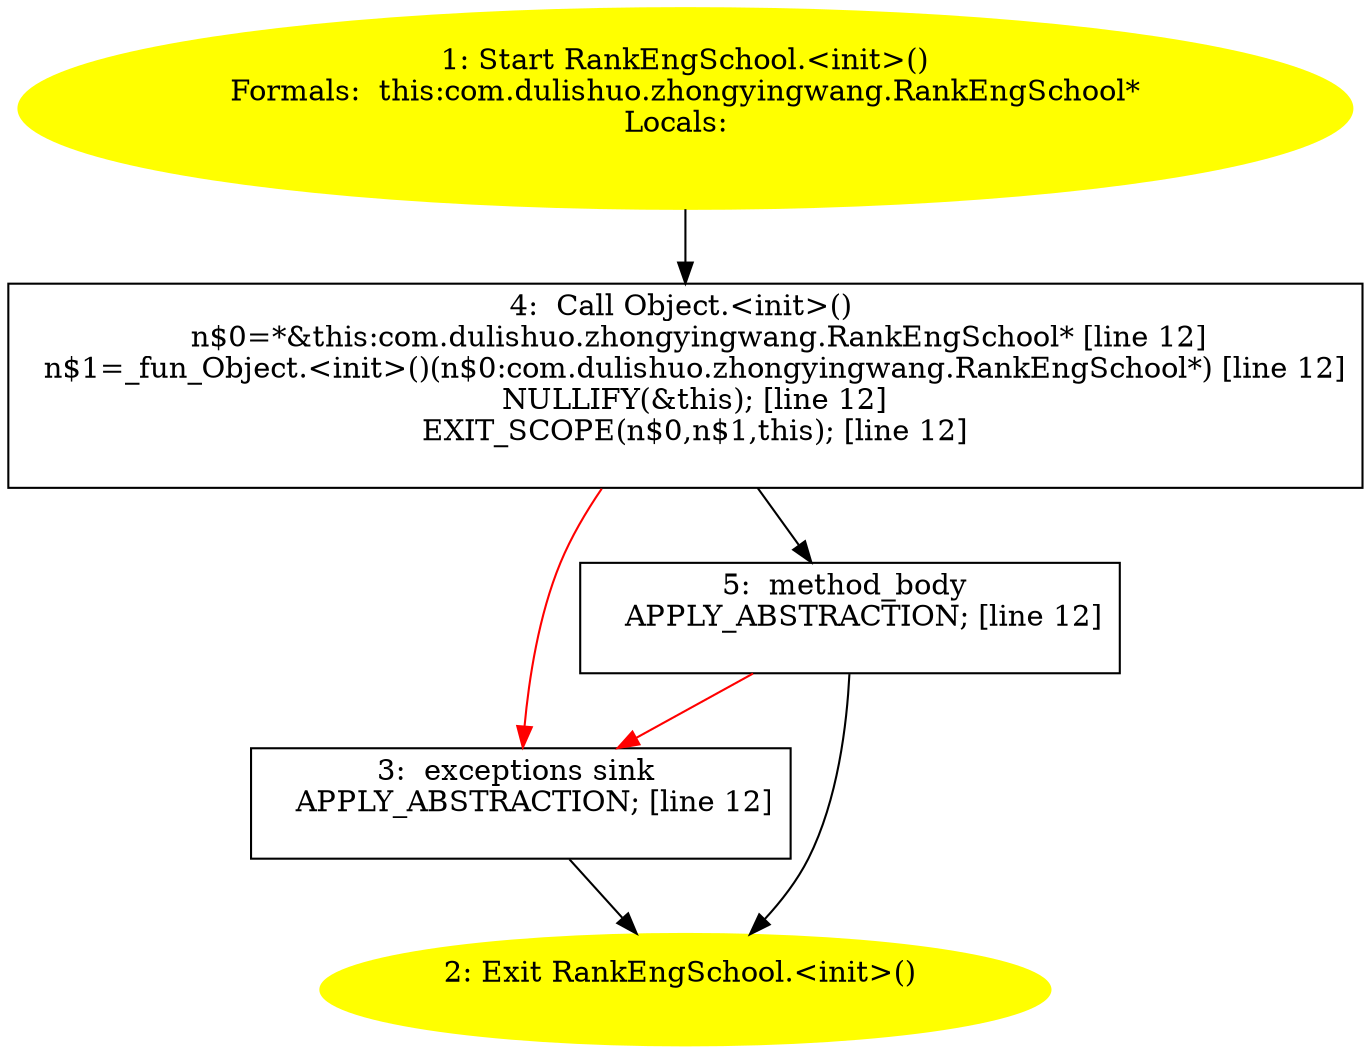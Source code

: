 /* @generated */
digraph cfg {
"com.dulishuo.zhongyingwang.RankEngSchool.<init>().18e199c361e0c1ae589f22893138d8b5_1" [label="1: Start RankEngSchool.<init>()\nFormals:  this:com.dulishuo.zhongyingwang.RankEngSchool*\nLocals:  \n  " color=yellow style=filled]
	

	 "com.dulishuo.zhongyingwang.RankEngSchool.<init>().18e199c361e0c1ae589f22893138d8b5_1" -> "com.dulishuo.zhongyingwang.RankEngSchool.<init>().18e199c361e0c1ae589f22893138d8b5_4" ;
"com.dulishuo.zhongyingwang.RankEngSchool.<init>().18e199c361e0c1ae589f22893138d8b5_2" [label="2: Exit RankEngSchool.<init>() \n  " color=yellow style=filled]
	

"com.dulishuo.zhongyingwang.RankEngSchool.<init>().18e199c361e0c1ae589f22893138d8b5_3" [label="3:  exceptions sink \n   APPLY_ABSTRACTION; [line 12]\n " shape="box"]
	

	 "com.dulishuo.zhongyingwang.RankEngSchool.<init>().18e199c361e0c1ae589f22893138d8b5_3" -> "com.dulishuo.zhongyingwang.RankEngSchool.<init>().18e199c361e0c1ae589f22893138d8b5_2" ;
"com.dulishuo.zhongyingwang.RankEngSchool.<init>().18e199c361e0c1ae589f22893138d8b5_4" [label="4:  Call Object.<init>() \n   n$0=*&this:com.dulishuo.zhongyingwang.RankEngSchool* [line 12]\n  n$1=_fun_Object.<init>()(n$0:com.dulishuo.zhongyingwang.RankEngSchool*) [line 12]\n  NULLIFY(&this); [line 12]\n  EXIT_SCOPE(n$0,n$1,this); [line 12]\n " shape="box"]
	

	 "com.dulishuo.zhongyingwang.RankEngSchool.<init>().18e199c361e0c1ae589f22893138d8b5_4" -> "com.dulishuo.zhongyingwang.RankEngSchool.<init>().18e199c361e0c1ae589f22893138d8b5_5" ;
	 "com.dulishuo.zhongyingwang.RankEngSchool.<init>().18e199c361e0c1ae589f22893138d8b5_4" -> "com.dulishuo.zhongyingwang.RankEngSchool.<init>().18e199c361e0c1ae589f22893138d8b5_3" [color="red" ];
"com.dulishuo.zhongyingwang.RankEngSchool.<init>().18e199c361e0c1ae589f22893138d8b5_5" [label="5:  method_body \n   APPLY_ABSTRACTION; [line 12]\n " shape="box"]
	

	 "com.dulishuo.zhongyingwang.RankEngSchool.<init>().18e199c361e0c1ae589f22893138d8b5_5" -> "com.dulishuo.zhongyingwang.RankEngSchool.<init>().18e199c361e0c1ae589f22893138d8b5_2" ;
	 "com.dulishuo.zhongyingwang.RankEngSchool.<init>().18e199c361e0c1ae589f22893138d8b5_5" -> "com.dulishuo.zhongyingwang.RankEngSchool.<init>().18e199c361e0c1ae589f22893138d8b5_3" [color="red" ];
}
